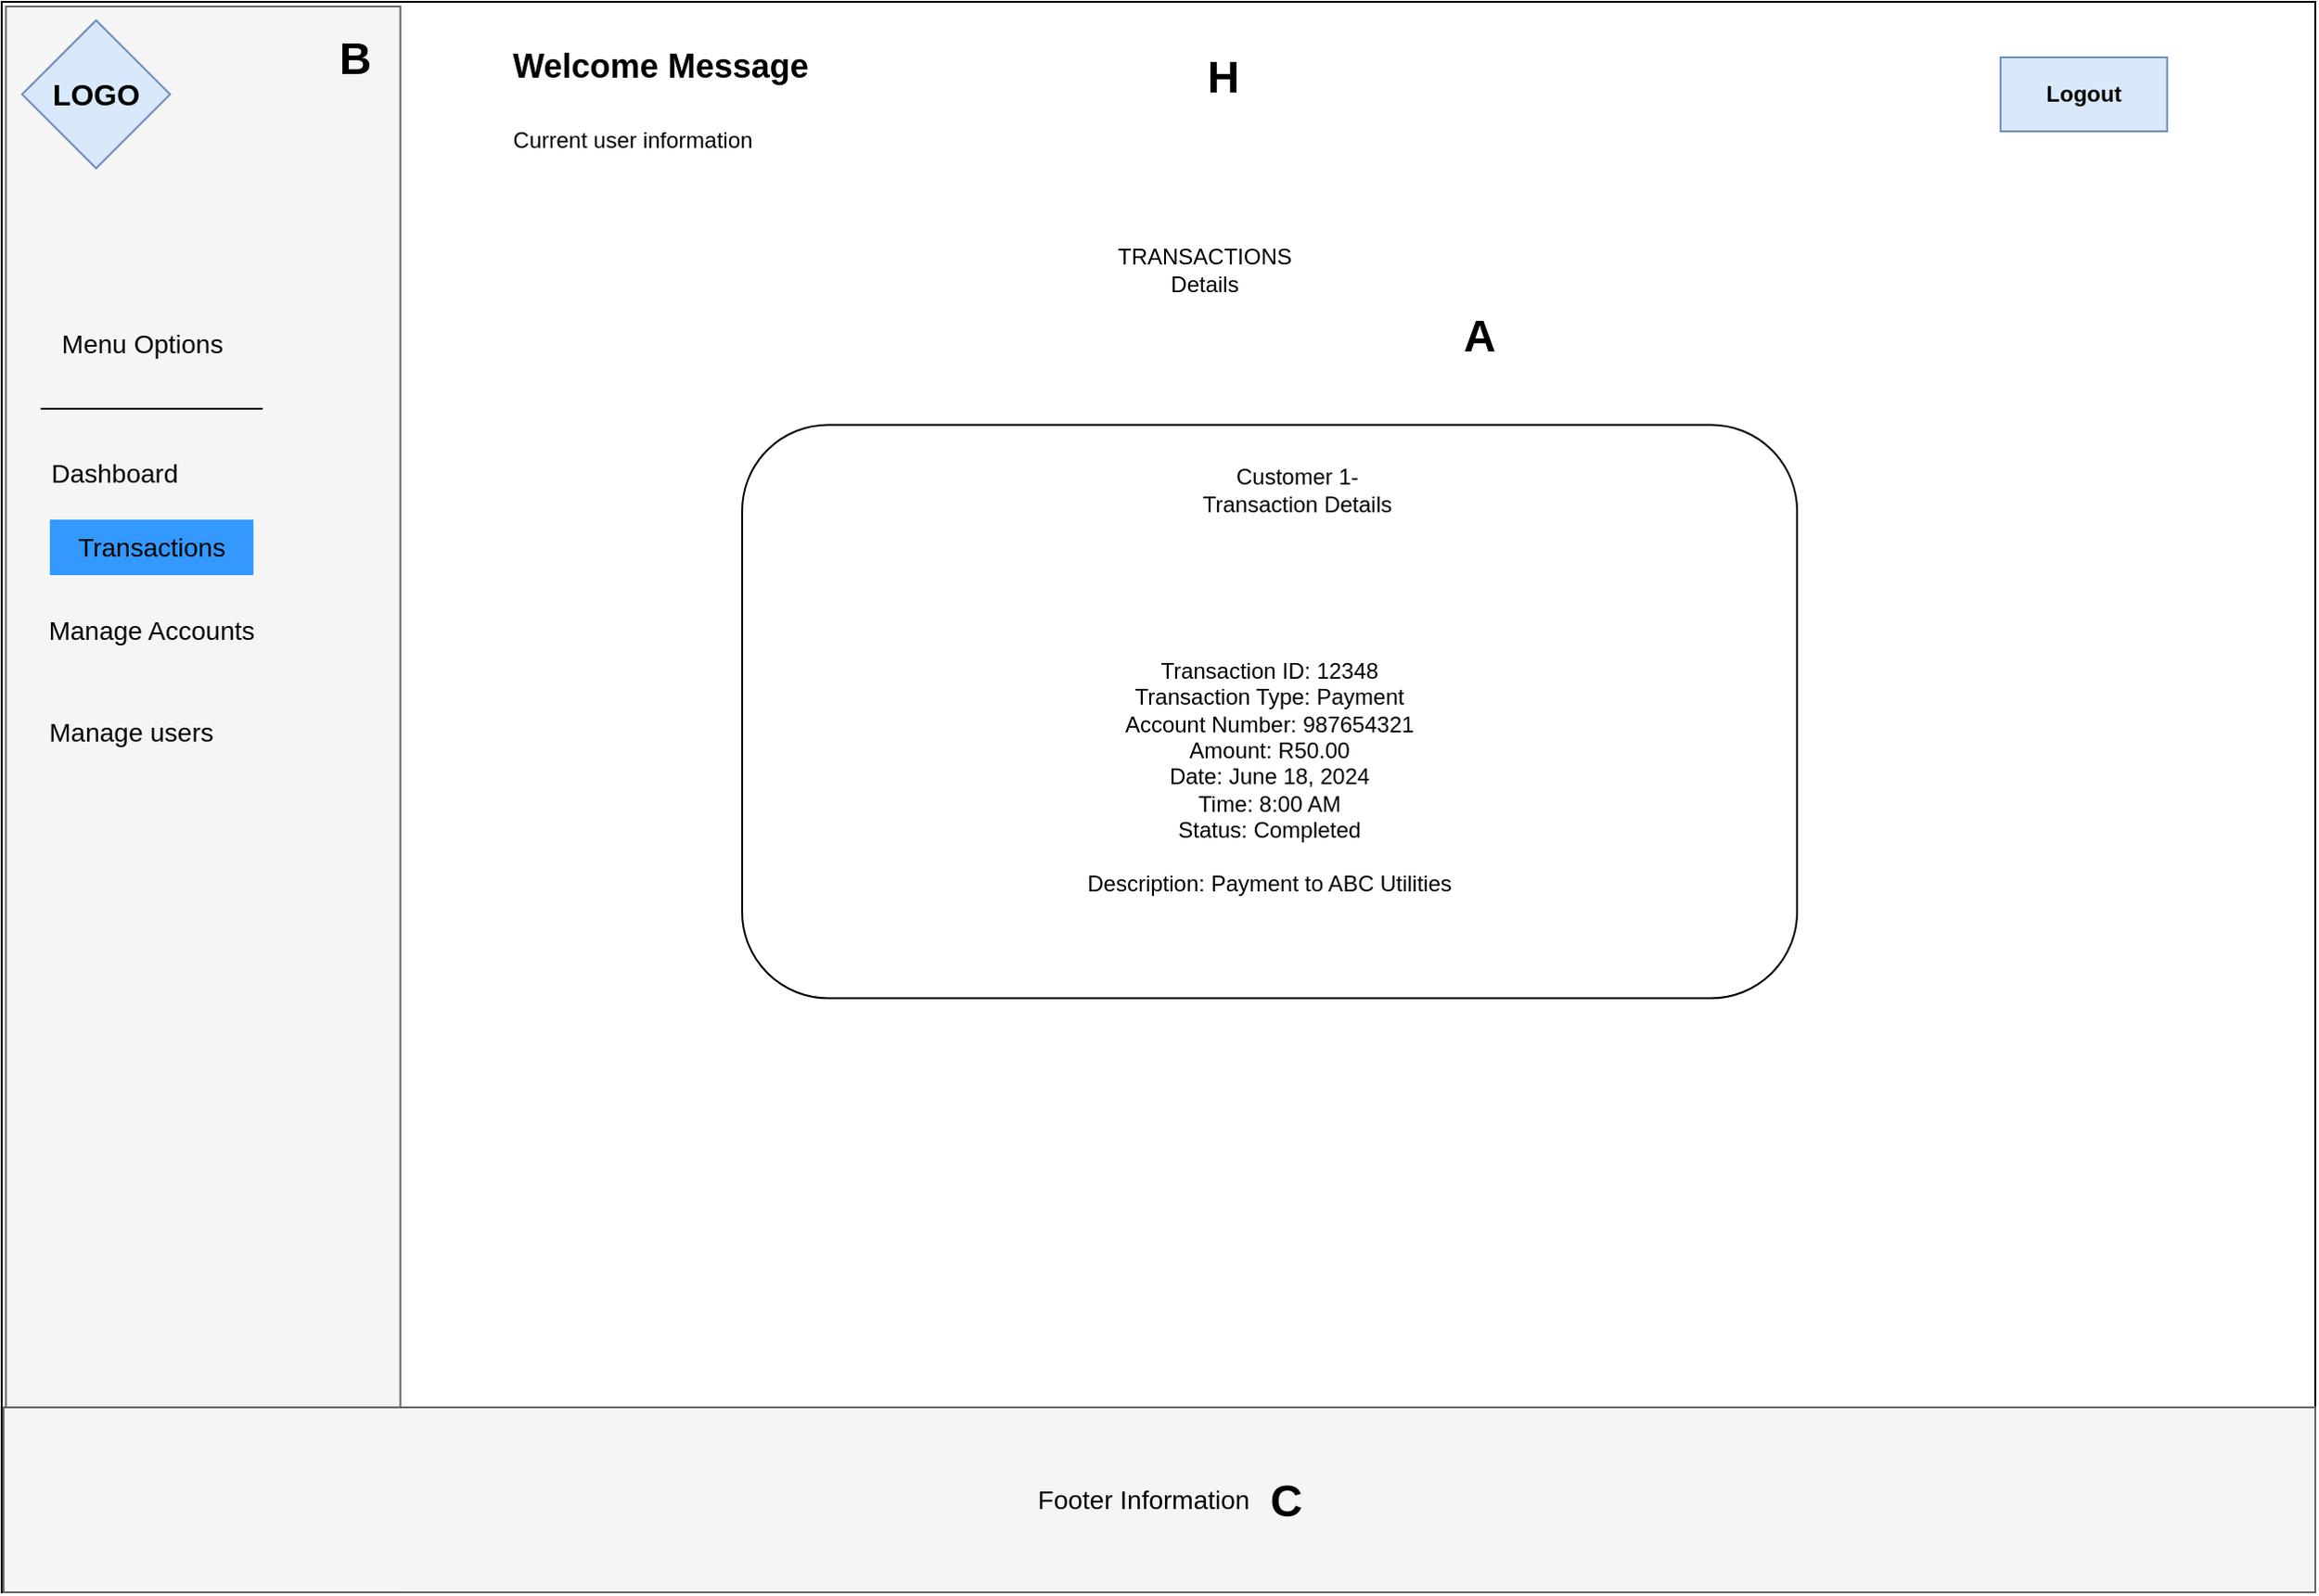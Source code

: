 <mxfile version="24.5.3" type="device">
  <diagram id="3j9G0F825_cHGCq9AKto" name="Page-2">
    <mxGraphModel dx="4517" dy="-4028" grid="1" gridSize="10" guides="1" tooltips="1" connect="1" arrows="1" fold="1" page="1" pageScale="1" pageWidth="827" pageHeight="1169" math="0" shadow="0">
      <root>
        <mxCell id="0" />
        <mxCell id="1" parent="0" />
        <mxCell id="QFe1ScGnCT4EniJzE_eW-121" value="" style="rounded=1;whiteSpace=wrap;html=1;" parent="1" vertex="1">
          <mxGeometry x="494.0" y="6498.74" width="346" height="180" as="geometry" />
        </mxCell>
        <mxCell id="QFe1ScGnCT4EniJzE_eW-122" value="" style="rounded=0;whiteSpace=wrap;html=1;" parent="1" vertex="1">
          <mxGeometry x="-160.07" y="6130" width="1250.07" height="860" as="geometry" />
        </mxCell>
        <mxCell id="QFe1ScGnCT4EniJzE_eW-123" value="" style="rounded=0;whiteSpace=wrap;html=1;fillColor=#f5f5f5;fontColor=#333333;strokeColor=#666666;rotation=-270;" parent="1" vertex="1">
          <mxGeometry x="-480.0" y="6454.69" width="857.5" height="213.13" as="geometry" />
        </mxCell>
        <mxCell id="QFe1ScGnCT4EniJzE_eW-124" value="&lt;font size=&quot;3&quot;&gt;&lt;b&gt;LOGO&lt;/b&gt;&lt;/font&gt;" style="rhombus;whiteSpace=wrap;html=1;fillColor=#dae8fc;strokeColor=#6c8ebf;" parent="1" vertex="1">
          <mxGeometry x="-149.07" y="6140" width="80" height="80" as="geometry" />
        </mxCell>
        <mxCell id="QFe1ScGnCT4EniJzE_eW-125" value="&lt;b&gt;Logout&lt;/b&gt;" style="rounded=0;whiteSpace=wrap;html=1;fillColor=#dae8fc;strokeColor=#6c8ebf;" parent="1" vertex="1">
          <mxGeometry x="919.93" y="6160" width="90" height="40" as="geometry" />
        </mxCell>
        <mxCell id="QFe1ScGnCT4EniJzE_eW-126" value="" style="rounded=0;whiteSpace=wrap;html=1;fillColor=#f5f5f5;fontColor=#f5f5f5;strokeColor=#666666;" parent="1" vertex="1">
          <mxGeometry x="-159.07" y="6890" width="1249.07" height="100" as="geometry" />
        </mxCell>
        <mxCell id="QFe1ScGnCT4EniJzE_eW-127" value="&lt;font style=&quot;font-size: 14px;&quot;&gt;Footer Information&lt;/font&gt;" style="text;html=1;align=center;verticalAlign=middle;whiteSpace=wrap;rounded=0;" parent="1" vertex="1">
          <mxGeometry x="393.93" y="6925" width="126" height="30" as="geometry" />
        </mxCell>
        <mxCell id="QFe1ScGnCT4EniJzE_eW-128" value="&lt;b&gt;&lt;font style=&quot;font-size: 18px;&quot;&gt;Welcome Message&lt;/font&gt;&lt;/b&gt;" style="text;html=1;align=center;verticalAlign=middle;whiteSpace=wrap;rounded=0;" parent="1" vertex="1">
          <mxGeometry x="80.93" y="6150" width="230" height="30" as="geometry" />
        </mxCell>
        <mxCell id="QFe1ScGnCT4EniJzE_eW-129" value="Current user information" style="text;html=1;align=center;verticalAlign=middle;whiteSpace=wrap;rounded=0;" parent="1" vertex="1">
          <mxGeometry x="100.93" y="6190" width="160" height="30" as="geometry" />
        </mxCell>
        <mxCell id="QFe1ScGnCT4EniJzE_eW-130" value="&lt;font style=&quot;font-size: 14px;&quot;&gt;Menu Options&lt;/font&gt;" style="text;html=1;align=center;verticalAlign=middle;whiteSpace=wrap;rounded=0;" parent="1" vertex="1">
          <mxGeometry x="-139.07" y="6300" width="110" height="30" as="geometry" />
        </mxCell>
        <mxCell id="QFe1ScGnCT4EniJzE_eW-131" value="&lt;font style=&quot;font-size: 14px;&quot;&gt;Dashboard&lt;/font&gt;" style="text;html=1;align=center;verticalAlign=middle;whiteSpace=wrap;rounded=0;" parent="1" vertex="1">
          <mxGeometry x="-154.07" y="6370" width="110" height="30" as="geometry" />
        </mxCell>
        <mxCell id="QFe1ScGnCT4EniJzE_eW-132" value="&lt;font style=&quot;font-size: 14px;&quot;&gt;Transactions&lt;/font&gt;" style="text;html=1;align=center;verticalAlign=middle;whiteSpace=wrap;rounded=0;fillColor=#3399FF;" parent="1" vertex="1">
          <mxGeometry x="-134.07" y="6410" width="110" height="30" as="geometry" />
        </mxCell>
        <mxCell id="QFe1ScGnCT4EniJzE_eW-133" value="&lt;font style=&quot;font-size: 14px;&quot;&gt;Manage Accounts&lt;/font&gt;" style="text;html=1;align=center;verticalAlign=middle;whiteSpace=wrap;rounded=0;" parent="1" vertex="1">
          <mxGeometry x="-149.07" y="6454.69" width="140" height="30" as="geometry" />
        </mxCell>
        <mxCell id="QFe1ScGnCT4EniJzE_eW-135" value="&lt;font style=&quot;font-size: 14px;&quot;&gt;Manage users&lt;/font&gt;" style="text;html=1;align=center;verticalAlign=middle;whiteSpace=wrap;rounded=0;" parent="1" vertex="1">
          <mxGeometry x="-145" y="6510" width="110" height="30" as="geometry" />
        </mxCell>
        <mxCell id="QFe1ScGnCT4EniJzE_eW-136" style="edgeStyle=orthogonalEdgeStyle;rounded=0;orthogonalLoop=1;jettySize=auto;html=1;exitX=0.5;exitY=1;exitDx=0;exitDy=0;" parent="1" edge="1">
          <mxGeometry relative="1" as="geometry">
            <mxPoint x="-114.0" y="6619.74" as="sourcePoint" />
            <mxPoint x="-114.0" y="6619.74" as="targetPoint" />
          </mxGeometry>
        </mxCell>
        <mxCell id="QFe1ScGnCT4EniJzE_eW-137" value="" style="endArrow=none;html=1;rounded=0;" parent="1" edge="1">
          <mxGeometry width="50" height="50" relative="1" as="geometry">
            <mxPoint x="-19.07" y="6350" as="sourcePoint" />
            <mxPoint x="-139.07" y="6350" as="targetPoint" />
          </mxGeometry>
        </mxCell>
        <mxCell id="QFe1ScGnCT4EniJzE_eW-138" value="TRANSACTIONS Details" style="text;html=1;align=center;verticalAlign=middle;whiteSpace=wrap;rounded=0;" parent="1" vertex="1">
          <mxGeometry x="459.93" y="6260" width="60" height="30" as="geometry" />
        </mxCell>
        <mxCell id="QFe1ScGnCT4EniJzE_eW-139" value="" style="rounded=1;whiteSpace=wrap;html=1;" parent="1" vertex="1">
          <mxGeometry x="240.0" y="6358.74" width="570" height="310" as="geometry" />
        </mxCell>
        <mxCell id="QFe1ScGnCT4EniJzE_eW-140" value="Customer 1-Transaction Details" style="text;html=1;align=center;verticalAlign=middle;whiteSpace=wrap;rounded=0;" parent="1" vertex="1">
          <mxGeometry x="484.97" y="6378.74" width="110.07" height="30" as="geometry" />
        </mxCell>
        <mxCell id="QFe1ScGnCT4EniJzE_eW-141" value="&lt;div&gt;Transaction ID: 12348&lt;/div&gt;&lt;div&gt;Transaction Type: Payment&lt;/div&gt;&lt;div&gt;Account Number: 987654321&lt;/div&gt;&lt;div&gt;Amount: R50.00&lt;/div&gt;&lt;div&gt;Date: June 18, 2024&lt;/div&gt;&lt;div&gt;Time: 8:00 AM&lt;/div&gt;&lt;div&gt;Status: Completed&lt;/div&gt;&lt;div&gt;&lt;br&gt;&lt;/div&gt;&lt;div&gt;Description: Payment to ABC Utilities&lt;/div&gt;" style="text;html=1;align=center;verticalAlign=middle;whiteSpace=wrap;rounded=0;" parent="1" vertex="1">
          <mxGeometry x="415.0" y="6468.74" width="220" height="160" as="geometry" />
        </mxCell>
        <mxCell id="rqpkRDc5HdvK3YEeWjWB-24" value="&lt;h1 style=&quot;margin-top: 0px;&quot;&gt;C&lt;/h1&gt;" style="text;html=1;whiteSpace=wrap;overflow=hidden;rounded=0;align=center;" parent="1" vertex="1">
          <mxGeometry x="519.04" y="6920" width="30" height="40" as="geometry" />
        </mxCell>
        <mxCell id="rqpkRDc5HdvK3YEeWjWB-25" value="&lt;h1 style=&quot;margin-top: 0px;&quot;&gt;A&lt;/h1&gt;" style="text;html=1;whiteSpace=wrap;overflow=hidden;rounded=0;align=center;" parent="1" vertex="1">
          <mxGeometry x="620" y="6290" width="37" height="40" as="geometry" />
        </mxCell>
        <mxCell id="rqpkRDc5HdvK3YEeWjWB-26" value="&lt;h1 style=&quot;margin-top: 0px;&quot;&gt;B&lt;/h1&gt;" style="text;html=1;whiteSpace=wrap;overflow=hidden;rounded=0;align=center;" parent="1" vertex="1">
          <mxGeometry x="15.93" y="6140" width="30" height="40" as="geometry" />
        </mxCell>
        <mxCell id="oSbTiUwDIAgTbjzuPlrp-34" value="&lt;h1 style=&quot;margin-top: 0px;&quot;&gt;H&lt;/h1&gt;" style="text;html=1;whiteSpace=wrap;overflow=hidden;rounded=0;align=center;" vertex="1" parent="1">
          <mxGeometry x="484.97" y="6150" width="30" height="40" as="geometry" />
        </mxCell>
      </root>
    </mxGraphModel>
  </diagram>
</mxfile>

